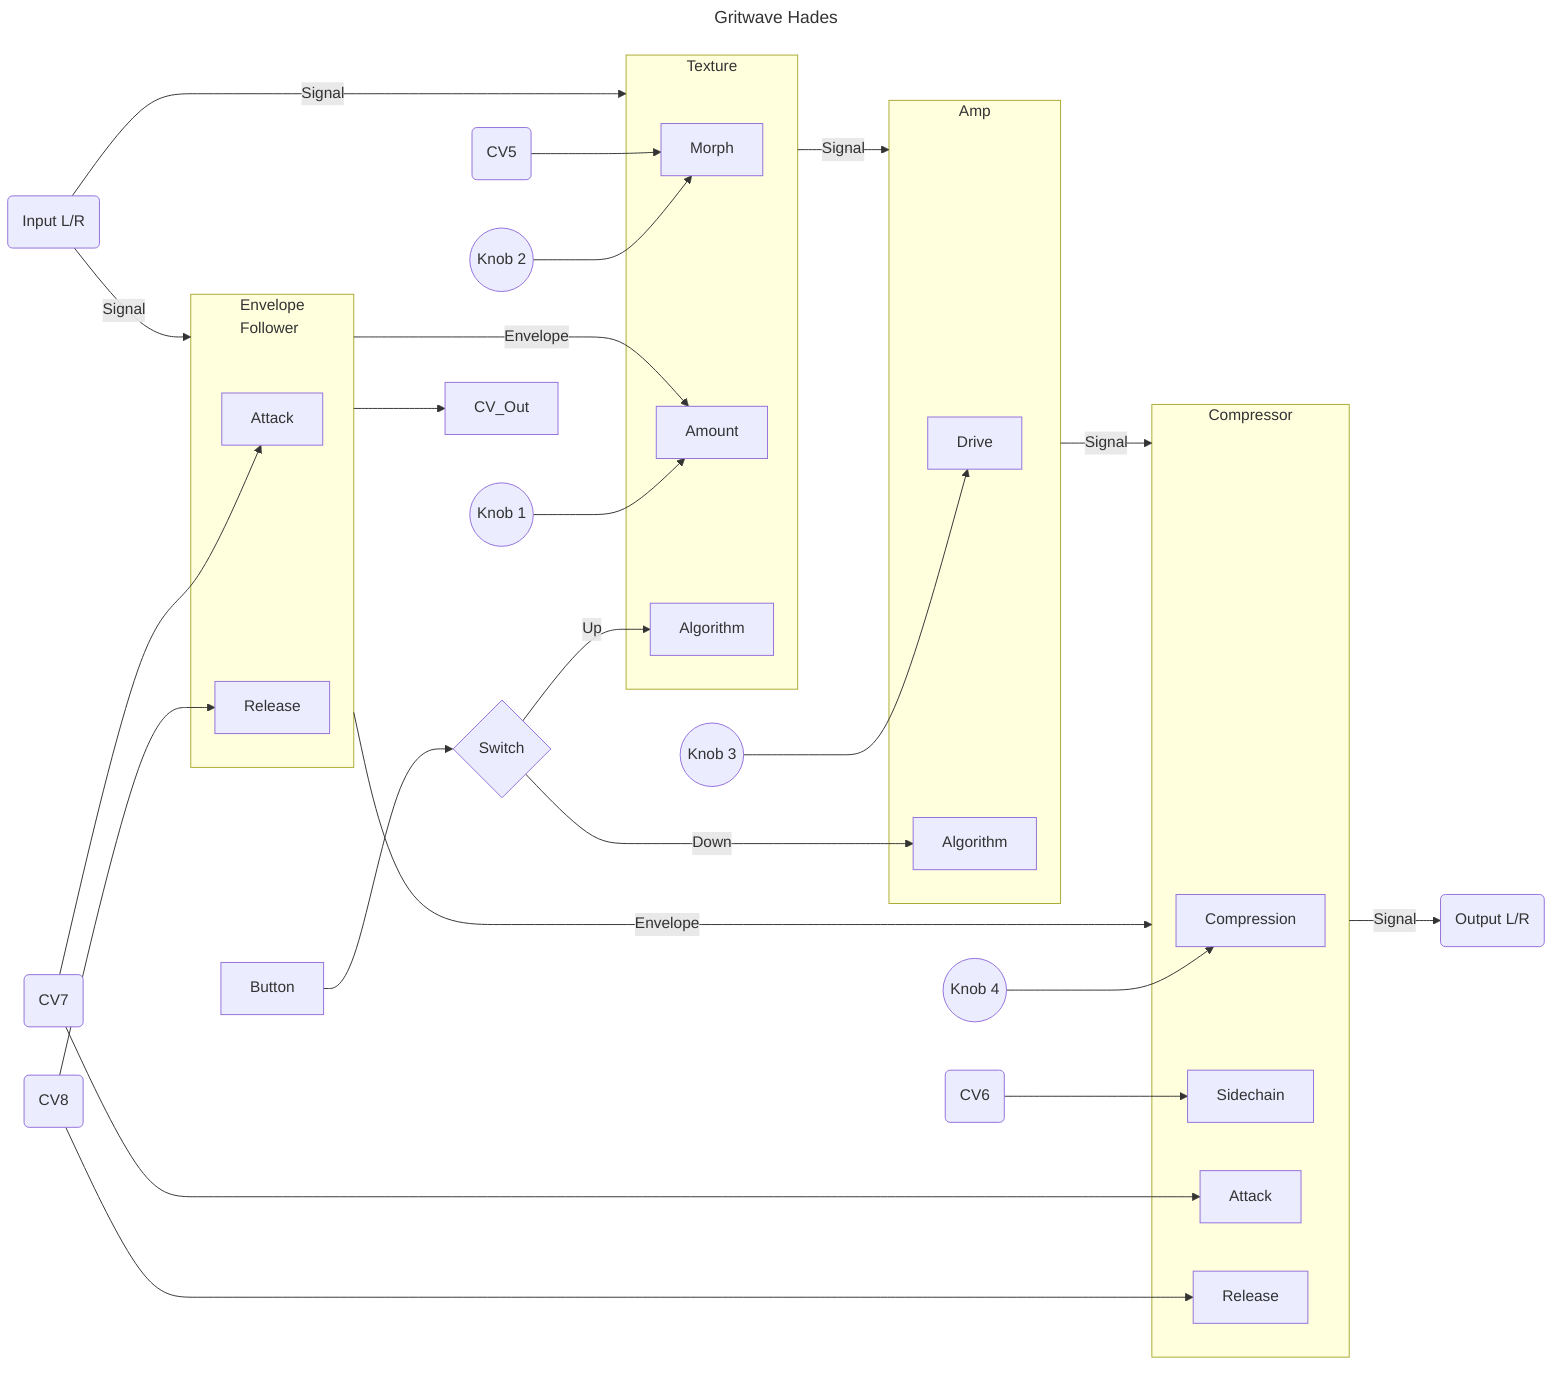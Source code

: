 ---
title: Gritwave Hades
---
graph LR
    subgraph Amp
        Drive
        AlgorithmAmp[Algorithm]
    end

    subgraph Envelope[Envelope\nFollower]
        AttackEnv[Attack]
        ReleaseEnv[Release]
    end

    subgraph Compressor
        Compression
        Sidechain
        AttackComp[Attack]
        ReleaseComp[Release]
    end

    subgraph Texture
        Morph
        Amount
        AlgorithmTexture[Algorithm]
    end

    Knob1((Knob 1)) --> Amount
    Knob2((Knob 2)) --> Morph
    Knob3((Knob 3)) --> Drive
    Knob4((Knob 4)) --> Compression

    Button --> Switch{Switch}
    Switch --> |Down| AlgorithmAmp
    Switch --> |Up| AlgorithmTexture

    CV5(CV5) --> Morph
    CV6(CV6) --> Sidechain
    CV7(CV7) --> AttackEnv
    CV8(CV8) --> ReleaseEnv
    CV7 --> AttackComp
    CV8 --> ReleaseComp

    Input(Input L/R) --> |Signal| Envelope
    Envelope ---> |Envelope| Compressor
    Envelope ---> |Envelope| Amount
    Envelope --> CV_Out

    Input --> |Signal| Texture
    Texture --> |Signal| Amp
    Amp --> |Signal| Compressor
    Compressor --> |Signal| Output(Output L/R)